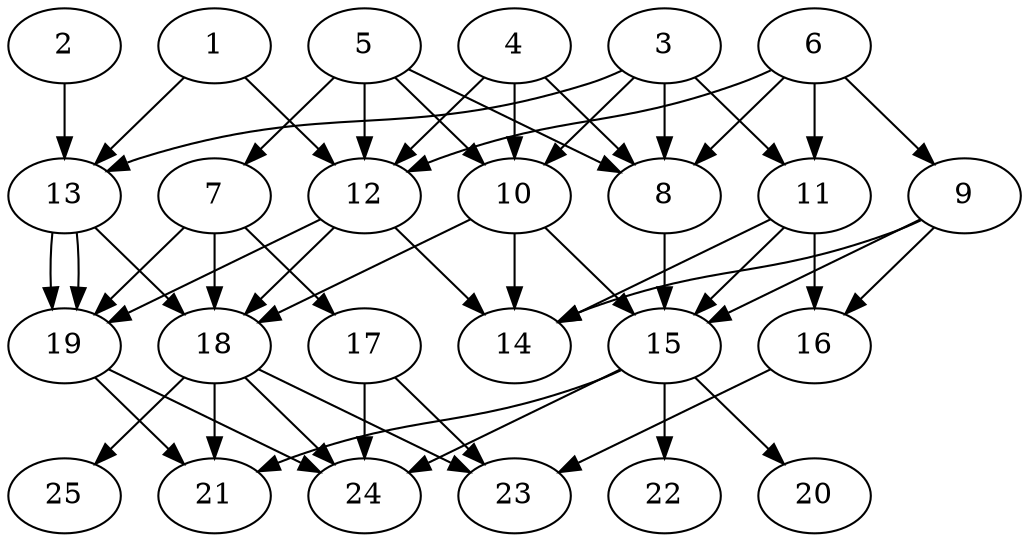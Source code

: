 // DAG automatically generated by daggen at Thu Oct  3 14:00:40 2019
// ./daggen --dot -n 25 --ccr 0.3 --fat 0.7 --regular 0.7 --density 0.6 --mindata 5242880 --maxdata 52428800 
digraph G {
  1 [size="49309013", alpha="0.05", expect_size="14792704"] 
  1 -> 12 [size ="14792704"]
  1 -> 13 [size ="14792704"]
  2 [size="119132160", alpha="0.19", expect_size="35739648"] 
  2 -> 13 [size ="35739648"]
  3 [size="37157547", alpha="0.12", expect_size="11147264"] 
  3 -> 8 [size ="11147264"]
  3 -> 10 [size ="11147264"]
  3 -> 11 [size ="11147264"]
  3 -> 13 [size ="11147264"]
  4 [size="26750293", alpha="0.07", expect_size="8025088"] 
  4 -> 8 [size ="8025088"]
  4 -> 10 [size ="8025088"]
  4 -> 12 [size ="8025088"]
  5 [size="163846827", alpha="0.05", expect_size="49154048"] 
  5 -> 7 [size ="49154048"]
  5 -> 8 [size ="49154048"]
  5 -> 10 [size ="49154048"]
  5 -> 12 [size ="49154048"]
  6 [size="160689493", alpha="0.01", expect_size="48206848"] 
  6 -> 8 [size ="48206848"]
  6 -> 9 [size ="48206848"]
  6 -> 11 [size ="48206848"]
  6 -> 12 [size ="48206848"]
  7 [size="19930453", alpha="0.16", expect_size="5979136"] 
  7 -> 17 [size ="5979136"]
  7 -> 18 [size ="5979136"]
  7 -> 19 [size ="5979136"]
  8 [size="90651307", alpha="0.18", expect_size="27195392"] 
  8 -> 15 [size ="27195392"]
  9 [size="126392320", alpha="0.07", expect_size="37917696"] 
  9 -> 14 [size ="37917696"]
  9 -> 15 [size ="37917696"]
  9 -> 16 [size ="37917696"]
  10 [size="142400853", alpha="0.08", expect_size="42720256"] 
  10 -> 14 [size ="42720256"]
  10 -> 15 [size ="42720256"]
  10 -> 18 [size ="42720256"]
  11 [size="51551573", alpha="0.15", expect_size="15465472"] 
  11 -> 14 [size ="15465472"]
  11 -> 15 [size ="15465472"]
  11 -> 16 [size ="15465472"]
  12 [size="91054080", alpha="0.02", expect_size="27316224"] 
  12 -> 14 [size ="27316224"]
  12 -> 18 [size ="27316224"]
  12 -> 19 [size ="27316224"]
  13 [size="84756480", alpha="0.16", expect_size="25426944"] 
  13 -> 18 [size ="25426944"]
  13 -> 19 [size ="25426944"]
  13 -> 19 [size ="25426944"]
  14 [size="23289173", alpha="0.19", expect_size="6986752"] 
  15 [size="80933547", alpha="0.15", expect_size="24280064"] 
  15 -> 20 [size ="24280064"]
  15 -> 21 [size ="24280064"]
  15 -> 22 [size ="24280064"]
  15 -> 24 [size ="24280064"]
  16 [size="121169920", alpha="0.04", expect_size="36350976"] 
  16 -> 23 [size ="36350976"]
  17 [size="125156693", alpha="0.07", expect_size="37547008"] 
  17 -> 23 [size ="37547008"]
  17 -> 24 [size ="37547008"]
  18 [size="95078400", alpha="0.12", expect_size="28523520"] 
  18 -> 21 [size ="28523520"]
  18 -> 23 [size ="28523520"]
  18 -> 24 [size ="28523520"]
  18 -> 25 [size ="28523520"]
  19 [size="81967787", alpha="0.12", expect_size="24590336"] 
  19 -> 21 [size ="24590336"]
  19 -> 24 [size ="24590336"]
  20 [size="140574720", alpha="0.16", expect_size="42172416"] 
  21 [size="43755520", alpha="0.03", expect_size="13126656"] 
  22 [size="164990293", alpha="0.04", expect_size="49497088"] 
  23 [size="23121920", alpha="0.07", expect_size="6936576"] 
  24 [size="145896107", alpha="0.11", expect_size="43768832"] 
  25 [size="141776213", alpha="0.14", expect_size="42532864"] 
}
